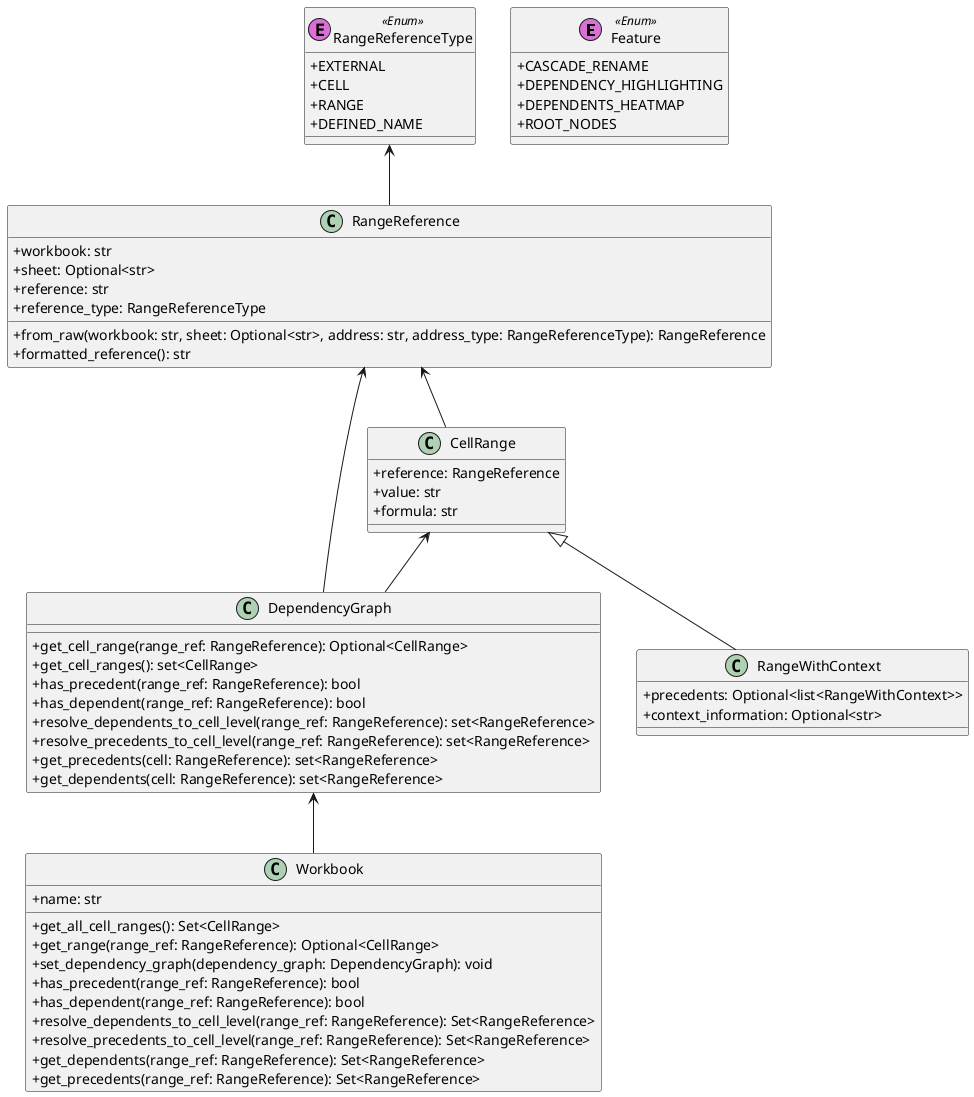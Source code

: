 @startuml
skinparam classAttributeIconSize 0

class Feature << (E,orchid) Enum >> {
    +CASCADE_RENAME
    +DEPENDENCY_HIGHLIGHTING
    +DEPENDENTS_HEATMAP
    +ROOT_NODES
}

class Workbook {
    +name: str

    +get_all_cell_ranges(): Set<CellRange>
    +get_range(range_ref: RangeReference): Optional<CellRange>
    +set_dependency_graph(dependency_graph: DependencyGraph): void
    +has_precedent(range_ref: RangeReference): bool
    +has_dependent(range_ref: RangeReference): bool
    +resolve_dependents_to_cell_level(range_ref: RangeReference): Set<RangeReference>
    +resolve_precedents_to_cell_level(range_ref: RangeReference): Set<RangeReference>
    +get_dependents(range_ref: RangeReference): Set<RangeReference>
    +get_precedents(range_ref: RangeReference): Set<RangeReference>
}

class DependencyGraph {
    +get_cell_range(range_ref: RangeReference): Optional<CellRange>
    +get_cell_ranges(): set<CellRange>
    +has_precedent(range_ref: RangeReference): bool
    +has_dependent(range_ref: RangeReference): bool
    +resolve_dependents_to_cell_level(range_ref: RangeReference): set<RangeReference>
    +resolve_precedents_to_cell_level(range_ref: RangeReference): set<RangeReference>
    +get_precedents(cell: RangeReference): set<RangeReference>
    +get_dependents(cell: RangeReference): set<RangeReference>
}

class CellRange {
   +reference: RangeReference
   +value: str
   +formula: str
}

class RangeReferenceType << (E,orchid) Enum >> {
    +EXTERNAL
    +CELL
    +RANGE
    +DEFINED_NAME
}

class RangeReference {
    +workbook: str
    +sheet: Optional<str>
    +reference: str
    +reference_type: RangeReferenceType
    +from_raw(workbook: str, sheet: Optional<str>, address: str, address_type: RangeReferenceType): RangeReference
    +formatted_reference(): str
}

class RangeWithContext {
    +precedents: Optional<list<RangeWithContext>>
    +context_information: Optional<str>
}

CellRange <|-- RangeWithContext
CellRange -up-> RangeReference
DependencyGraph -up-> RangeReference
DependencyGraph -up-> CellRange

RangeReference -up-> RangeReferenceType
Workbook -up-> DependencyGraph

@enduml